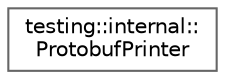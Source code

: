 digraph "Graphical Class Hierarchy"
{
 // LATEX_PDF_SIZE
  bgcolor="transparent";
  edge [fontname=Helvetica,fontsize=10,labelfontname=Helvetica,labelfontsize=10];
  node [fontname=Helvetica,fontsize=10,shape=box,height=0.2,width=0.4];
  rankdir="LR";
  Node0 [id="Node000000",label="testing::internal::\lProtobufPrinter",height=0.2,width=0.4,color="grey40", fillcolor="white", style="filled",URL="$structtesting_1_1internal_1_1ProtobufPrinter.html",tooltip=" "];
}
